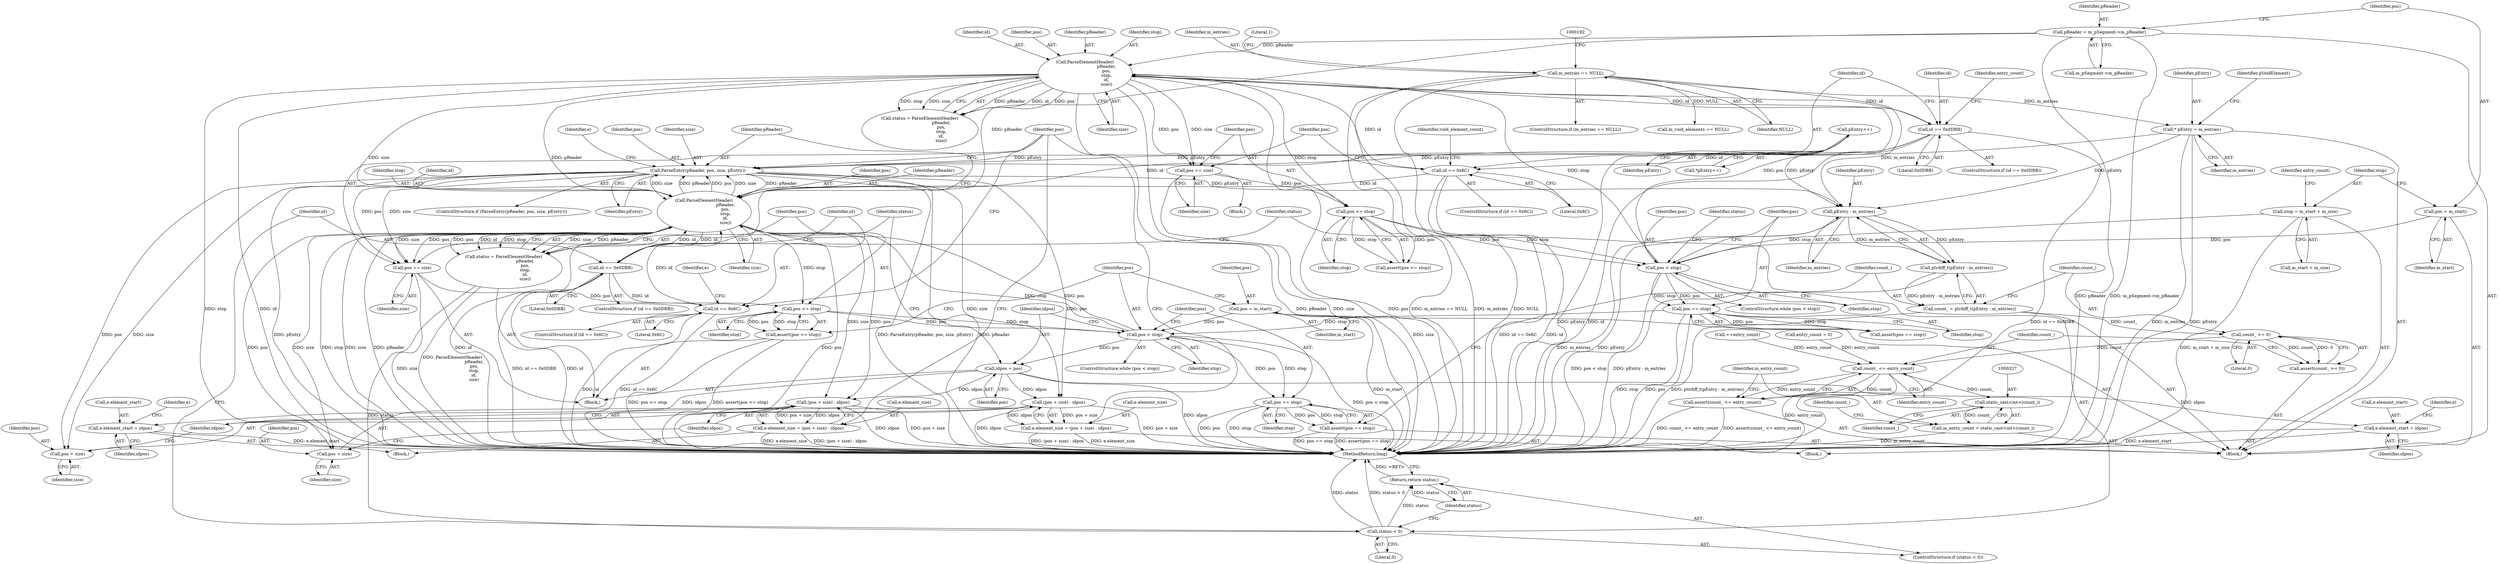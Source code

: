 digraph "1_Android_04839626ed859623901ebd3a5fd483982186b59d_175@pointer" {
"1000256" [label="(Call,pEntry++)"];
"1000246" [label="(Call,ParseEntry(pReader, pos, size, pEntry))"];
"1000228" [label="(Call,ParseElementHeader(\n                                pReader,\n                                pos,\n                                stop,\n                                id,\n                                size))"];
"1000110" [label="(Call,pReader = m_pSegment->m_pReader)"];
"1000143" [label="(Call,ParseElementHeader(\n                                pReader,\n                                pos,\n                                stop,\n                                id,\n                                size))"];
"1000134" [label="(Call,pos < stop)"];
"1000116" [label="(Call,pos = m_start)"];
"1000172" [label="(Call,pos <= stop)"];
"1000168" [label="(Call,pos += size)"];
"1000120" [label="(Call,stop = m_start + m_size)"];
"1000163" [label="(Call,id == 0x6C)"];
"1000156" [label="(Call,id == 0x0DBB)"];
"1000215" [label="(Call,pos < stop)"];
"1000302" [label="(Call,pos <= stop)"];
"1000298" [label="(Call,pos += size)"];
"1000211" [label="(Call,pos = m_start)"];
"1000176" [label="(Call,pos == stop)"];
"1000274" [label="(Call,id == 0x6C)"];
"1000241" [label="(Call,id == 0x0DBB)"];
"1000256" [label="(Call,pEntry++)"];
"1000204" [label="(Call,* pEntry = m_entries)"];
"1000185" [label="(Call,m_entries == NULL)"];
"1000226" [label="(Call,status = ParseElementHeader(\n                                pReader,\n                                pos,\n                                stop,\n                                id,\n                                size))"];
"1000235" [label="(Call,status < 0)"];
"1000238" [label="(Return,return status;)"];
"1000293" [label="(Call,(pos + size) - idpos)"];
"1000289" [label="(Call,e.element_size = (pos + size) - idpos)"];
"1000294" [label="(Call,pos + size)"];
"1000220" [label="(Call,idpos = pos)"];
"1000258" [label="(Call,e.element_start = idpos)"];
"1000267" [label="(Call,(pos + size) - idpos)"];
"1000263" [label="(Call,e.element_size = (pos + size) - idpos)"];
"1000284" [label="(Call,e.element_start = idpos)"];
"1000306" [label="(Call,pos == stop)"];
"1000305" [label="(Call,assert(pos == stop))"];
"1000301" [label="(Call,assert(pos <= stop))"];
"1000313" [label="(Call,pEntry - m_entries)"];
"1000312" [label="(Call,ptrdiff_t(pEntry - m_entries))"];
"1000310" [label="(Call,count_ = ptrdiff_t(pEntry - m_entries))"];
"1000317" [label="(Call,count_ >= 0)"];
"1000316" [label="(Call,assert(count_ >= 0))"];
"1000321" [label="(Call,count_ <= entry_count)"];
"1000320" [label="(Call,assert(count_ <= entry_count))"];
"1000326" [label="(Call,static_cast<int>(count_))"];
"1000324" [label="(Call,m_entry_count = static_cast<int>(count_))"];
"1000268" [label="(Call,pos + size)"];
"1000147" [label="(Identifier,id)"];
"1000312" [label="(Call,ptrdiff_t(pEntry - m_entries))"];
"1000246" [label="(Call,ParseEntry(pReader, pos, size, pEntry))"];
"1000248" [label="(Identifier,pos)"];
"1000142" [label="(Identifier,status)"];
"1000232" [label="(Identifier,id)"];
"1000296" [label="(Identifier,size)"];
"1000257" [label="(Identifier,pEntry)"];
"1000127" [label="(Identifier,entry_count)"];
"1000298" [label="(Call,pos += size)"];
"1000313" [label="(Call,pEntry - m_entries)"];
"1000145" [label="(Identifier,pos)"];
"1000157" [label="(Identifier,id)"];
"1000262" [label="(Identifier,idpos)"];
"1000126" [label="(Call,entry_count = 0)"];
"1000204" [label="(Call,* pEntry = m_entries)"];
"1000213" [label="(Identifier,m_start)"];
"1000243" [label="(Literal,0x0DBB)"];
"1000215" [label="(Call,pos < stop)"];
"1000280" [label="(Identifier,e)"];
"1000245" [label="(ControlStructure,if (ParseEntry(pReader, pos, size, pEntry)))"];
"1000263" [label="(Call,e.element_size = (pos + size) - idpos)"];
"1000163" [label="(Call,id == 0x6C)"];
"1000170" [label="(Identifier,size)"];
"1000271" [label="(Identifier,idpos)"];
"1000122" [label="(Call,m_start + m_size)"];
"1000156" [label="(Call,id == 0x0DBB)"];
"1000276" [label="(Literal,0x6C)"];
"1000269" [label="(Identifier,pos)"];
"1000268" [label="(Call,pos + size)"];
"1000141" [label="(Call,status = ParseElementHeader(\n                                pReader,\n                                pos,\n                                stop,\n                                id,\n                                size))"];
"1000295" [label="(Identifier,pos)"];
"1000326" [label="(Call,static_cast<int>(count_))"];
"1000136" [label="(Identifier,stop)"];
"1000155" [label="(ControlStructure,if (id == 0x0DBB))"];
"1000284" [label="(Call,e.element_start = idpos)"];
"1000176" [label="(Call,pos == stop)"];
"1000167" [label="(Identifier,void_element_count)"];
"1000255" [label="(Call,*pEntry++)"];
"1000206" [label="(Identifier,m_entries)"];
"1000300" [label="(Identifier,size)"];
"1000291" [label="(Identifier,e)"];
"1000111" [label="(Identifier,pReader)"];
"1000235" [label="(Call,status < 0)"];
"1000277" [label="(Block,)"];
"1000305" [label="(Call,assert(pos == stop))"];
"1000237" [label="(Literal,0)"];
"1000251" [label="(Block,)"];
"1000221" [label="(Identifier,idpos)"];
"1000144" [label="(Identifier,pReader)"];
"1000135" [label="(Identifier,pos)"];
"1000273" [label="(ControlStructure,if (id == 0x6C))"];
"1000230" [label="(Identifier,pos)"];
"1000177" [label="(Identifier,pos)"];
"1000307" [label="(Identifier,pos)"];
"1000110" [label="(Call,pReader = m_pSegment->m_pReader)"];
"1000220" [label="(Call,idpos = pos)"];
"1000310" [label="(Call,count_ = ptrdiff_t(pEntry - m_entries))"];
"1000217" [label="(Identifier,stop)"];
"1000249" [label="(Identifier,size)"];
"1000303" [label="(Identifier,pos)"];
"1000289" [label="(Call,e.element_size = (pos + size) - idpos)"];
"1000320" [label="(Call,assert(count_ <= entry_count))"];
"1000299" [label="(Identifier,pos)"];
"1000302" [label="(Call,pos <= stop)"];
"1000226" [label="(Call,status = ParseElementHeader(\n                                pReader,\n                                pos,\n                                stop,\n                                id,\n                                size))"];
"1000236" [label="(Identifier,status)"];
"1000290" [label="(Call,e.element_size)"];
"1000267" [label="(Call,(pos + size) - idpos)"];
"1000109" [label="(Block,)"];
"1000174" [label="(Identifier,stop)"];
"1000218" [label="(Block,)"];
"1000270" [label="(Identifier,size)"];
"1000173" [label="(Identifier,pos)"];
"1000239" [label="(Identifier,status)"];
"1000328" [label="(Identifier,count_)"];
"1000134" [label="(Call,pos < stop)"];
"1000316" [label="(Call,assert(count_ >= 0))"];
"1000137" [label="(Block,)"];
"1000175" [label="(Call,assert(pos == stop))"];
"1000148" [label="(Identifier,size)"];
"1000250" [label="(Identifier,pEntry)"];
"1000297" [label="(Identifier,idpos)"];
"1000116" [label="(Call,pos = m_start)"];
"1000285" [label="(Call,e.element_start)"];
"1000229" [label="(Identifier,pReader)"];
"1000222" [label="(Identifier,pos)"];
"1000301" [label="(Call,assert(pos <= stop))"];
"1000160" [label="(Identifier,entry_count)"];
"1000184" [label="(ControlStructure,if (m_entries == NULL))"];
"1000315" [label="(Identifier,m_entries)"];
"1000256" [label="(Call,pEntry++)"];
"1000231" [label="(Identifier,stop)"];
"1000165" [label="(Literal,0x6C)"];
"1000146" [label="(Identifier,stop)"];
"1000254" [label="(Identifier,e)"];
"1000234" [label="(ControlStructure,if (status < 0))"];
"1000350" [label="(MethodReturn,long)"];
"1000117" [label="(Identifier,pos)"];
"1000211" [label="(Call,pos = m_start)"];
"1000306" [label="(Call,pos == stop)"];
"1000209" [label="(Identifier,pVoidElement)"];
"1000259" [label="(Call,e.element_start)"];
"1000317" [label="(Call,count_ >= 0)"];
"1000321" [label="(Call,count_ <= entry_count)"];
"1000121" [label="(Identifier,stop)"];
"1000330" [label="(Identifier,count_)"];
"1000238" [label="(Return,return status;)"];
"1000118" [label="(Identifier,m_start)"];
"1000275" [label="(Identifier,id)"];
"1000169" [label="(Identifier,pos)"];
"1000186" [label="(Identifier,m_entries)"];
"1000120" [label="(Call,stop = m_start + m_size)"];
"1000197" [label="(Call,m_void_elements == NULL)"];
"1000264" [label="(Call,e.element_size)"];
"1000178" [label="(Identifier,stop)"];
"1000205" [label="(Identifier,pEntry)"];
"1000190" [label="(Literal,1)"];
"1000258" [label="(Call,e.element_start = idpos)"];
"1000216" [label="(Identifier,pos)"];
"1000233" [label="(Identifier,size)"];
"1000318" [label="(Identifier,count_)"];
"1000158" [label="(Literal,0x0DBB)"];
"1000319" [label="(Literal,0)"];
"1000314" [label="(Identifier,pEntry)"];
"1000240" [label="(ControlStructure,if (id == 0x0DBB))"];
"1000324" [label="(Call,m_entry_count = static_cast<int>(count_))"];
"1000133" [label="(ControlStructure,while (pos < stop))"];
"1000164" [label="(Identifier,id)"];
"1000159" [label="(Call,++entry_count)"];
"1000323" [label="(Identifier,entry_count)"];
"1000143" [label="(Call,ParseElementHeader(\n                                pReader,\n                                pos,\n                                stop,\n                                id,\n                                size))"];
"1000162" [label="(ControlStructure,if (id == 0x6C))"];
"1000325" [label="(Identifier,m_entry_count)"];
"1000185" [label="(Call,m_entries == NULL)"];
"1000172" [label="(Call,pos <= stop)"];
"1000322" [label="(Identifier,count_)"];
"1000242" [label="(Identifier,id)"];
"1000265" [label="(Identifier,e)"];
"1000274" [label="(Call,id == 0x6C)"];
"1000241" [label="(Call,id == 0x0DBB)"];
"1000294" [label="(Call,pos + size)"];
"1000227" [label="(Identifier,status)"];
"1000112" [label="(Call,m_pSegment->m_pReader)"];
"1000293" [label="(Call,(pos + size) - idpos)"];
"1000228" [label="(Call,ParseElementHeader(\n                                pReader,\n                                pos,\n                                stop,\n                                id,\n                                size))"];
"1000288" [label="(Identifier,idpos)"];
"1000212" [label="(Identifier,pos)"];
"1000308" [label="(Identifier,stop)"];
"1000311" [label="(Identifier,count_)"];
"1000168" [label="(Call,pos += size)"];
"1000304" [label="(Identifier,stop)"];
"1000247" [label="(Identifier,pReader)"];
"1000214" [label="(ControlStructure,while (pos < stop))"];
"1000187" [label="(Identifier,NULL)"];
"1000171" [label="(Call,assert(pos <= stop))"];
"1000256" -> "1000255"  [label="AST: "];
"1000256" -> "1000257"  [label="CFG: "];
"1000257" -> "1000256"  [label="AST: "];
"1000255" -> "1000256"  [label="CFG: "];
"1000256" -> "1000350"  [label="DDG: pEntry"];
"1000256" -> "1000246"  [label="DDG: pEntry"];
"1000246" -> "1000256"  [label="DDG: pEntry"];
"1000256" -> "1000313"  [label="DDG: pEntry"];
"1000246" -> "1000245"  [label="AST: "];
"1000246" -> "1000250"  [label="CFG: "];
"1000247" -> "1000246"  [label="AST: "];
"1000248" -> "1000246"  [label="AST: "];
"1000249" -> "1000246"  [label="AST: "];
"1000250" -> "1000246"  [label="AST: "];
"1000254" -> "1000246"  [label="CFG: "];
"1000299" -> "1000246"  [label="CFG: "];
"1000246" -> "1000350"  [label="DDG: pEntry"];
"1000246" -> "1000350"  [label="DDG: ParseEntry(pReader, pos, size, pEntry)"];
"1000246" -> "1000350"  [label="DDG: pReader"];
"1000246" -> "1000228"  [label="DDG: pReader"];
"1000246" -> "1000228"  [label="DDG: size"];
"1000228" -> "1000246"  [label="DDG: pReader"];
"1000228" -> "1000246"  [label="DDG: pos"];
"1000228" -> "1000246"  [label="DDG: size"];
"1000204" -> "1000246"  [label="DDG: pEntry"];
"1000246" -> "1000267"  [label="DDG: pos"];
"1000246" -> "1000267"  [label="DDG: size"];
"1000246" -> "1000268"  [label="DDG: pos"];
"1000246" -> "1000268"  [label="DDG: size"];
"1000246" -> "1000298"  [label="DDG: size"];
"1000246" -> "1000298"  [label="DDG: pos"];
"1000246" -> "1000313"  [label="DDG: pEntry"];
"1000228" -> "1000226"  [label="AST: "];
"1000228" -> "1000233"  [label="CFG: "];
"1000229" -> "1000228"  [label="AST: "];
"1000230" -> "1000228"  [label="AST: "];
"1000231" -> "1000228"  [label="AST: "];
"1000232" -> "1000228"  [label="AST: "];
"1000233" -> "1000228"  [label="AST: "];
"1000226" -> "1000228"  [label="CFG: "];
"1000228" -> "1000350"  [label="DDG: size"];
"1000228" -> "1000350"  [label="DDG: pReader"];
"1000228" -> "1000350"  [label="DDG: stop"];
"1000228" -> "1000350"  [label="DDG: id"];
"1000228" -> "1000350"  [label="DDG: pos"];
"1000228" -> "1000226"  [label="DDG: size"];
"1000228" -> "1000226"  [label="DDG: pReader"];
"1000228" -> "1000226"  [label="DDG: pos"];
"1000228" -> "1000226"  [label="DDG: id"];
"1000228" -> "1000226"  [label="DDG: stop"];
"1000110" -> "1000228"  [label="DDG: pReader"];
"1000143" -> "1000228"  [label="DDG: pReader"];
"1000143" -> "1000228"  [label="DDG: size"];
"1000215" -> "1000228"  [label="DDG: pos"];
"1000215" -> "1000228"  [label="DDG: stop"];
"1000163" -> "1000228"  [label="DDG: id"];
"1000274" -> "1000228"  [label="DDG: id"];
"1000156" -> "1000228"  [label="DDG: id"];
"1000241" -> "1000228"  [label="DDG: id"];
"1000228" -> "1000241"  [label="DDG: id"];
"1000228" -> "1000293"  [label="DDG: pos"];
"1000228" -> "1000293"  [label="DDG: size"];
"1000228" -> "1000294"  [label="DDG: pos"];
"1000228" -> "1000294"  [label="DDG: size"];
"1000228" -> "1000298"  [label="DDG: size"];
"1000228" -> "1000298"  [label="DDG: pos"];
"1000228" -> "1000302"  [label="DDG: stop"];
"1000110" -> "1000109"  [label="AST: "];
"1000110" -> "1000112"  [label="CFG: "];
"1000111" -> "1000110"  [label="AST: "];
"1000112" -> "1000110"  [label="AST: "];
"1000117" -> "1000110"  [label="CFG: "];
"1000110" -> "1000350"  [label="DDG: m_pSegment->m_pReader"];
"1000110" -> "1000350"  [label="DDG: pReader"];
"1000110" -> "1000143"  [label="DDG: pReader"];
"1000143" -> "1000141"  [label="AST: "];
"1000143" -> "1000148"  [label="CFG: "];
"1000144" -> "1000143"  [label="AST: "];
"1000145" -> "1000143"  [label="AST: "];
"1000146" -> "1000143"  [label="AST: "];
"1000147" -> "1000143"  [label="AST: "];
"1000148" -> "1000143"  [label="AST: "];
"1000141" -> "1000143"  [label="CFG: "];
"1000143" -> "1000350"  [label="DDG: pReader"];
"1000143" -> "1000350"  [label="DDG: size"];
"1000143" -> "1000350"  [label="DDG: pos"];
"1000143" -> "1000350"  [label="DDG: stop"];
"1000143" -> "1000350"  [label="DDG: id"];
"1000143" -> "1000141"  [label="DDG: pReader"];
"1000143" -> "1000141"  [label="DDG: id"];
"1000143" -> "1000141"  [label="DDG: pos"];
"1000143" -> "1000141"  [label="DDG: stop"];
"1000143" -> "1000141"  [label="DDG: size"];
"1000134" -> "1000143"  [label="DDG: pos"];
"1000134" -> "1000143"  [label="DDG: stop"];
"1000163" -> "1000143"  [label="DDG: id"];
"1000156" -> "1000143"  [label="DDG: id"];
"1000143" -> "1000156"  [label="DDG: id"];
"1000143" -> "1000168"  [label="DDG: size"];
"1000143" -> "1000168"  [label="DDG: pos"];
"1000143" -> "1000172"  [label="DDG: stop"];
"1000134" -> "1000133"  [label="AST: "];
"1000134" -> "1000136"  [label="CFG: "];
"1000135" -> "1000134"  [label="AST: "];
"1000136" -> "1000134"  [label="AST: "];
"1000142" -> "1000134"  [label="CFG: "];
"1000177" -> "1000134"  [label="CFG: "];
"1000134" -> "1000350"  [label="DDG: pos < stop"];
"1000116" -> "1000134"  [label="DDG: pos"];
"1000172" -> "1000134"  [label="DDG: pos"];
"1000172" -> "1000134"  [label="DDG: stop"];
"1000120" -> "1000134"  [label="DDG: stop"];
"1000134" -> "1000176"  [label="DDG: pos"];
"1000134" -> "1000176"  [label="DDG: stop"];
"1000116" -> "1000109"  [label="AST: "];
"1000116" -> "1000118"  [label="CFG: "];
"1000117" -> "1000116"  [label="AST: "];
"1000118" -> "1000116"  [label="AST: "];
"1000121" -> "1000116"  [label="CFG: "];
"1000172" -> "1000171"  [label="AST: "];
"1000172" -> "1000174"  [label="CFG: "];
"1000173" -> "1000172"  [label="AST: "];
"1000174" -> "1000172"  [label="AST: "];
"1000171" -> "1000172"  [label="CFG: "];
"1000172" -> "1000171"  [label="DDG: pos"];
"1000172" -> "1000171"  [label="DDG: stop"];
"1000168" -> "1000172"  [label="DDG: pos"];
"1000168" -> "1000137"  [label="AST: "];
"1000168" -> "1000170"  [label="CFG: "];
"1000169" -> "1000168"  [label="AST: "];
"1000170" -> "1000168"  [label="AST: "];
"1000173" -> "1000168"  [label="CFG: "];
"1000168" -> "1000350"  [label="DDG: size"];
"1000120" -> "1000109"  [label="AST: "];
"1000120" -> "1000122"  [label="CFG: "];
"1000121" -> "1000120"  [label="AST: "];
"1000122" -> "1000120"  [label="AST: "];
"1000127" -> "1000120"  [label="CFG: "];
"1000120" -> "1000350"  [label="DDG: m_start + m_size"];
"1000163" -> "1000162"  [label="AST: "];
"1000163" -> "1000165"  [label="CFG: "];
"1000164" -> "1000163"  [label="AST: "];
"1000165" -> "1000163"  [label="AST: "];
"1000167" -> "1000163"  [label="CFG: "];
"1000169" -> "1000163"  [label="CFG: "];
"1000163" -> "1000350"  [label="DDG: id"];
"1000163" -> "1000350"  [label="DDG: id == 0x6C"];
"1000156" -> "1000163"  [label="DDG: id"];
"1000156" -> "1000155"  [label="AST: "];
"1000156" -> "1000158"  [label="CFG: "];
"1000157" -> "1000156"  [label="AST: "];
"1000158" -> "1000156"  [label="AST: "];
"1000160" -> "1000156"  [label="CFG: "];
"1000164" -> "1000156"  [label="CFG: "];
"1000156" -> "1000350"  [label="DDG: id"];
"1000156" -> "1000350"  [label="DDG: id == 0x0DBB"];
"1000215" -> "1000214"  [label="AST: "];
"1000215" -> "1000217"  [label="CFG: "];
"1000216" -> "1000215"  [label="AST: "];
"1000217" -> "1000215"  [label="AST: "];
"1000221" -> "1000215"  [label="CFG: "];
"1000307" -> "1000215"  [label="CFG: "];
"1000215" -> "1000350"  [label="DDG: pos < stop"];
"1000302" -> "1000215"  [label="DDG: pos"];
"1000302" -> "1000215"  [label="DDG: stop"];
"1000211" -> "1000215"  [label="DDG: pos"];
"1000176" -> "1000215"  [label="DDG: stop"];
"1000215" -> "1000220"  [label="DDG: pos"];
"1000215" -> "1000306"  [label="DDG: pos"];
"1000215" -> "1000306"  [label="DDG: stop"];
"1000302" -> "1000301"  [label="AST: "];
"1000302" -> "1000304"  [label="CFG: "];
"1000303" -> "1000302"  [label="AST: "];
"1000304" -> "1000302"  [label="AST: "];
"1000301" -> "1000302"  [label="CFG: "];
"1000302" -> "1000301"  [label="DDG: pos"];
"1000302" -> "1000301"  [label="DDG: stop"];
"1000298" -> "1000302"  [label="DDG: pos"];
"1000298" -> "1000218"  [label="AST: "];
"1000298" -> "1000300"  [label="CFG: "];
"1000299" -> "1000298"  [label="AST: "];
"1000300" -> "1000298"  [label="AST: "];
"1000303" -> "1000298"  [label="CFG: "];
"1000298" -> "1000350"  [label="DDG: size"];
"1000211" -> "1000109"  [label="AST: "];
"1000211" -> "1000213"  [label="CFG: "];
"1000212" -> "1000211"  [label="AST: "];
"1000213" -> "1000211"  [label="AST: "];
"1000216" -> "1000211"  [label="CFG: "];
"1000211" -> "1000350"  [label="DDG: m_start"];
"1000176" -> "1000175"  [label="AST: "];
"1000176" -> "1000178"  [label="CFG: "];
"1000177" -> "1000176"  [label="AST: "];
"1000178" -> "1000176"  [label="AST: "];
"1000175" -> "1000176"  [label="CFG: "];
"1000176" -> "1000350"  [label="DDG: stop"];
"1000176" -> "1000350"  [label="DDG: pos"];
"1000176" -> "1000175"  [label="DDG: pos"];
"1000176" -> "1000175"  [label="DDG: stop"];
"1000274" -> "1000273"  [label="AST: "];
"1000274" -> "1000276"  [label="CFG: "];
"1000275" -> "1000274"  [label="AST: "];
"1000276" -> "1000274"  [label="AST: "];
"1000280" -> "1000274"  [label="CFG: "];
"1000299" -> "1000274"  [label="CFG: "];
"1000274" -> "1000350"  [label="DDG: id"];
"1000274" -> "1000350"  [label="DDG: id == 0x6C"];
"1000241" -> "1000274"  [label="DDG: id"];
"1000241" -> "1000240"  [label="AST: "];
"1000241" -> "1000243"  [label="CFG: "];
"1000242" -> "1000241"  [label="AST: "];
"1000243" -> "1000241"  [label="AST: "];
"1000247" -> "1000241"  [label="CFG: "];
"1000275" -> "1000241"  [label="CFG: "];
"1000241" -> "1000350"  [label="DDG: id"];
"1000241" -> "1000350"  [label="DDG: id == 0x0DBB"];
"1000204" -> "1000109"  [label="AST: "];
"1000204" -> "1000206"  [label="CFG: "];
"1000205" -> "1000204"  [label="AST: "];
"1000206" -> "1000204"  [label="AST: "];
"1000209" -> "1000204"  [label="CFG: "];
"1000204" -> "1000350"  [label="DDG: m_entries"];
"1000204" -> "1000350"  [label="DDG: pEntry"];
"1000185" -> "1000204"  [label="DDG: m_entries"];
"1000204" -> "1000313"  [label="DDG: pEntry"];
"1000185" -> "1000184"  [label="AST: "];
"1000185" -> "1000187"  [label="CFG: "];
"1000186" -> "1000185"  [label="AST: "];
"1000187" -> "1000185"  [label="AST: "];
"1000190" -> "1000185"  [label="CFG: "];
"1000192" -> "1000185"  [label="CFG: "];
"1000185" -> "1000350"  [label="DDG: m_entries == NULL"];
"1000185" -> "1000350"  [label="DDG: m_entries"];
"1000185" -> "1000350"  [label="DDG: NULL"];
"1000185" -> "1000197"  [label="DDG: NULL"];
"1000185" -> "1000313"  [label="DDG: m_entries"];
"1000226" -> "1000218"  [label="AST: "];
"1000227" -> "1000226"  [label="AST: "];
"1000236" -> "1000226"  [label="CFG: "];
"1000226" -> "1000350"  [label="DDG: ParseElementHeader(\n                                pReader,\n                                pos,\n                                stop,\n                                id,\n                                size)"];
"1000226" -> "1000235"  [label="DDG: status"];
"1000235" -> "1000234"  [label="AST: "];
"1000235" -> "1000237"  [label="CFG: "];
"1000236" -> "1000235"  [label="AST: "];
"1000237" -> "1000235"  [label="AST: "];
"1000239" -> "1000235"  [label="CFG: "];
"1000242" -> "1000235"  [label="CFG: "];
"1000235" -> "1000350"  [label="DDG: status"];
"1000235" -> "1000350"  [label="DDG: status < 0"];
"1000235" -> "1000238"  [label="DDG: status"];
"1000238" -> "1000234"  [label="AST: "];
"1000238" -> "1000239"  [label="CFG: "];
"1000239" -> "1000238"  [label="AST: "];
"1000350" -> "1000238"  [label="CFG: "];
"1000238" -> "1000350"  [label="DDG: <RET>"];
"1000239" -> "1000238"  [label="DDG: status"];
"1000293" -> "1000289"  [label="AST: "];
"1000293" -> "1000297"  [label="CFG: "];
"1000294" -> "1000293"  [label="AST: "];
"1000297" -> "1000293"  [label="AST: "];
"1000289" -> "1000293"  [label="CFG: "];
"1000293" -> "1000350"  [label="DDG: idpos"];
"1000293" -> "1000350"  [label="DDG: pos + size"];
"1000293" -> "1000289"  [label="DDG: pos + size"];
"1000293" -> "1000289"  [label="DDG: idpos"];
"1000220" -> "1000293"  [label="DDG: idpos"];
"1000289" -> "1000277"  [label="AST: "];
"1000290" -> "1000289"  [label="AST: "];
"1000299" -> "1000289"  [label="CFG: "];
"1000289" -> "1000350"  [label="DDG: e.element_size"];
"1000289" -> "1000350"  [label="DDG: (pos + size) - idpos"];
"1000294" -> "1000296"  [label="CFG: "];
"1000295" -> "1000294"  [label="AST: "];
"1000296" -> "1000294"  [label="AST: "];
"1000297" -> "1000294"  [label="CFG: "];
"1000220" -> "1000218"  [label="AST: "];
"1000220" -> "1000222"  [label="CFG: "];
"1000221" -> "1000220"  [label="AST: "];
"1000222" -> "1000220"  [label="AST: "];
"1000227" -> "1000220"  [label="CFG: "];
"1000220" -> "1000350"  [label="DDG: idpos"];
"1000220" -> "1000258"  [label="DDG: idpos"];
"1000220" -> "1000267"  [label="DDG: idpos"];
"1000220" -> "1000284"  [label="DDG: idpos"];
"1000258" -> "1000251"  [label="AST: "];
"1000258" -> "1000262"  [label="CFG: "];
"1000259" -> "1000258"  [label="AST: "];
"1000262" -> "1000258"  [label="AST: "];
"1000265" -> "1000258"  [label="CFG: "];
"1000258" -> "1000350"  [label="DDG: e.element_start"];
"1000267" -> "1000263"  [label="AST: "];
"1000267" -> "1000271"  [label="CFG: "];
"1000268" -> "1000267"  [label="AST: "];
"1000271" -> "1000267"  [label="AST: "];
"1000263" -> "1000267"  [label="CFG: "];
"1000267" -> "1000350"  [label="DDG: pos + size"];
"1000267" -> "1000350"  [label="DDG: idpos"];
"1000267" -> "1000263"  [label="DDG: pos + size"];
"1000267" -> "1000263"  [label="DDG: idpos"];
"1000263" -> "1000251"  [label="AST: "];
"1000264" -> "1000263"  [label="AST: "];
"1000299" -> "1000263"  [label="CFG: "];
"1000263" -> "1000350"  [label="DDG: (pos + size) - idpos"];
"1000263" -> "1000350"  [label="DDG: e.element_size"];
"1000284" -> "1000277"  [label="AST: "];
"1000284" -> "1000288"  [label="CFG: "];
"1000285" -> "1000284"  [label="AST: "];
"1000288" -> "1000284"  [label="AST: "];
"1000291" -> "1000284"  [label="CFG: "];
"1000284" -> "1000350"  [label="DDG: e.element_start"];
"1000306" -> "1000305"  [label="AST: "];
"1000306" -> "1000308"  [label="CFG: "];
"1000307" -> "1000306"  [label="AST: "];
"1000308" -> "1000306"  [label="AST: "];
"1000305" -> "1000306"  [label="CFG: "];
"1000306" -> "1000350"  [label="DDG: pos"];
"1000306" -> "1000350"  [label="DDG: stop"];
"1000306" -> "1000305"  [label="DDG: pos"];
"1000306" -> "1000305"  [label="DDG: stop"];
"1000305" -> "1000109"  [label="AST: "];
"1000311" -> "1000305"  [label="CFG: "];
"1000305" -> "1000350"  [label="DDG: assert(pos == stop)"];
"1000305" -> "1000350"  [label="DDG: pos == stop"];
"1000301" -> "1000218"  [label="AST: "];
"1000216" -> "1000301"  [label="CFG: "];
"1000301" -> "1000350"  [label="DDG: assert(pos <= stop)"];
"1000301" -> "1000350"  [label="DDG: pos <= stop"];
"1000313" -> "1000312"  [label="AST: "];
"1000313" -> "1000315"  [label="CFG: "];
"1000314" -> "1000313"  [label="AST: "];
"1000315" -> "1000313"  [label="AST: "];
"1000312" -> "1000313"  [label="CFG: "];
"1000313" -> "1000350"  [label="DDG: m_entries"];
"1000313" -> "1000350"  [label="DDG: pEntry"];
"1000313" -> "1000312"  [label="DDG: pEntry"];
"1000313" -> "1000312"  [label="DDG: m_entries"];
"1000312" -> "1000310"  [label="AST: "];
"1000310" -> "1000312"  [label="CFG: "];
"1000312" -> "1000350"  [label="DDG: pEntry - m_entries"];
"1000312" -> "1000310"  [label="DDG: pEntry - m_entries"];
"1000310" -> "1000109"  [label="AST: "];
"1000311" -> "1000310"  [label="AST: "];
"1000318" -> "1000310"  [label="CFG: "];
"1000310" -> "1000350"  [label="DDG: ptrdiff_t(pEntry - m_entries)"];
"1000310" -> "1000317"  [label="DDG: count_"];
"1000317" -> "1000316"  [label="AST: "];
"1000317" -> "1000319"  [label="CFG: "];
"1000318" -> "1000317"  [label="AST: "];
"1000319" -> "1000317"  [label="AST: "];
"1000316" -> "1000317"  [label="CFG: "];
"1000317" -> "1000316"  [label="DDG: count_"];
"1000317" -> "1000316"  [label="DDG: 0"];
"1000317" -> "1000321"  [label="DDG: count_"];
"1000316" -> "1000109"  [label="AST: "];
"1000322" -> "1000316"  [label="CFG: "];
"1000321" -> "1000320"  [label="AST: "];
"1000321" -> "1000323"  [label="CFG: "];
"1000322" -> "1000321"  [label="AST: "];
"1000323" -> "1000321"  [label="AST: "];
"1000320" -> "1000321"  [label="CFG: "];
"1000321" -> "1000350"  [label="DDG: entry_count"];
"1000321" -> "1000320"  [label="DDG: count_"];
"1000321" -> "1000320"  [label="DDG: entry_count"];
"1000159" -> "1000321"  [label="DDG: entry_count"];
"1000126" -> "1000321"  [label="DDG: entry_count"];
"1000321" -> "1000326"  [label="DDG: count_"];
"1000320" -> "1000109"  [label="AST: "];
"1000325" -> "1000320"  [label="CFG: "];
"1000320" -> "1000350"  [label="DDG: count_ <= entry_count"];
"1000320" -> "1000350"  [label="DDG: assert(count_ <= entry_count)"];
"1000326" -> "1000324"  [label="AST: "];
"1000326" -> "1000328"  [label="CFG: "];
"1000327" -> "1000326"  [label="AST: "];
"1000328" -> "1000326"  [label="AST: "];
"1000324" -> "1000326"  [label="CFG: "];
"1000326" -> "1000324"  [label="DDG: count_"];
"1000324" -> "1000109"  [label="AST: "];
"1000325" -> "1000324"  [label="AST: "];
"1000330" -> "1000324"  [label="CFG: "];
"1000324" -> "1000350"  [label="DDG: m_entry_count"];
"1000268" -> "1000270"  [label="CFG: "];
"1000269" -> "1000268"  [label="AST: "];
"1000270" -> "1000268"  [label="AST: "];
"1000271" -> "1000268"  [label="CFG: "];
}
